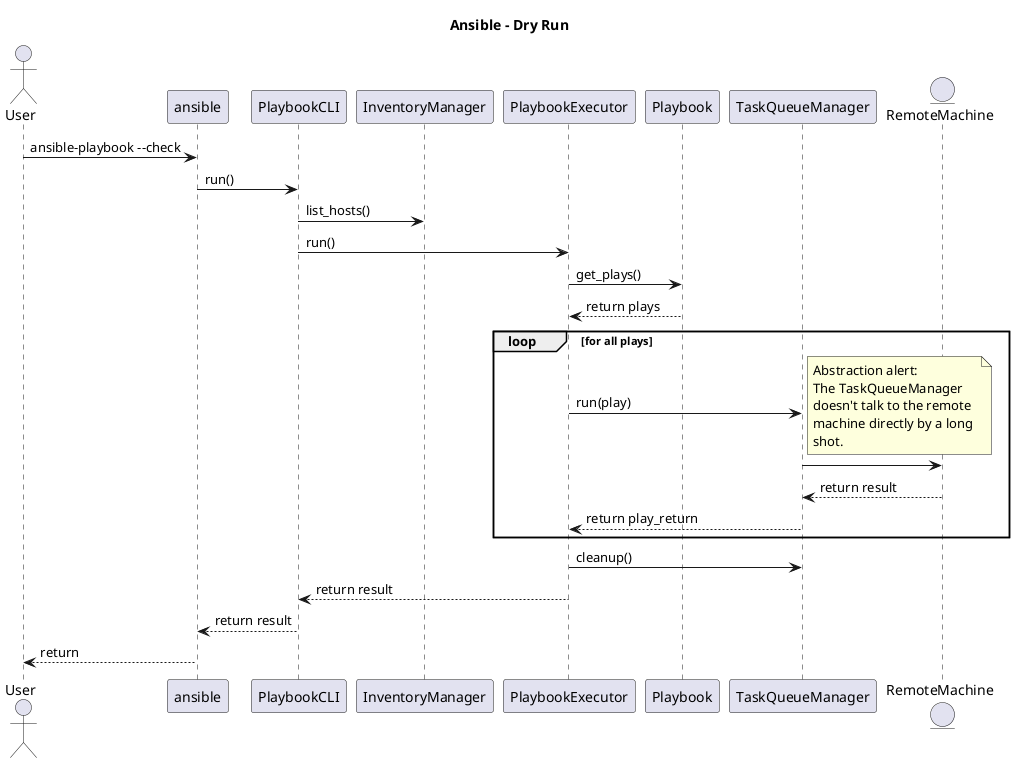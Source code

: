 @startuml
title Ansible - Dry Run

actor User
User->ansible:ansible-playbook --check
ansible->PlaybookCLI: run()
PlaybookCLI->InventoryManager: list_hosts()
PlaybookCLI->PlaybookExecutor:run()
PlaybookExecutor->Playbook:get_plays()
Playbook-->PlaybookExecutor: return plays
loop for all plays
    PlaybookExecutor->TaskQueueManager:run(play)
    entity RemoteMachine
    note right: Abstraction alert: \nThe TaskQueueManager \ndoesn't talk to the remote \nmachine directly by a long \nshot.
    TaskQueueManager->RemoteMachine
    RemoteMachine-->TaskQueueManager: return result
    TaskQueueManager-->PlaybookExecutor: return play_return
end
PlaybookExecutor->TaskQueueManager: cleanup()
PlaybookExecutor-->PlaybookCLI: return result
PlaybookCLI-->ansible: return result
ansible-->User: return

@enduml